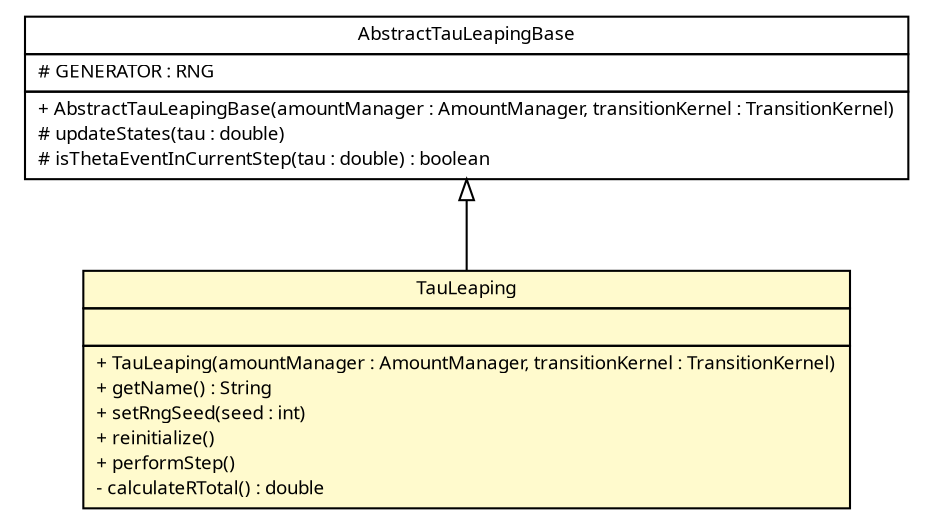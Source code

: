 #!/usr/local/bin/dot
#
# Class diagram 
# Generated by UMLGraph version R5_6 (http://www.umlgraph.org/)
#

digraph G {
	edge [fontname="Trebuchet MS",fontsize=10,labelfontname="Trebuchet MS",labelfontsize=10];
	node [fontname="Trebuchet MS",fontsize=10,shape=plaintext];
	nodesep=0.25;
	ranksep=0.5;
	// broadwick.stochastic.algorithms.TauLeaping
	c20098 [label=<<table title="broadwick.stochastic.algorithms.TauLeaping" border="0" cellborder="1" cellspacing="0" cellpadding="2" port="p" bgcolor="lemonChiffon" href="./TauLeaping.html">
		<tr><td><table border="0" cellspacing="0" cellpadding="1">
<tr><td align="center" balign="center"><font face="Trebuchet MS"> TauLeaping </font></td></tr>
		</table></td></tr>
		<tr><td><table border="0" cellspacing="0" cellpadding="1">
<tr><td align="left" balign="left">  </td></tr>
		</table></td></tr>
		<tr><td><table border="0" cellspacing="0" cellpadding="1">
<tr><td align="left" balign="left"> + TauLeaping(amountManager : AmountManager, transitionKernel : TransitionKernel) </td></tr>
<tr><td align="left" balign="left"> + getName() : String </td></tr>
<tr><td align="left" balign="left"> + setRngSeed(seed : int) </td></tr>
<tr><td align="left" balign="left"> + reinitialize() </td></tr>
<tr><td align="left" balign="left"> + performStep() </td></tr>
<tr><td align="left" balign="left"> - calculateRTotal() : double </td></tr>
		</table></td></tr>
		</table>>, URL="./TauLeaping.html", fontname="Trebuchet MS", fontcolor="black", fontsize=9.0];
	// broadwick.stochastic.algorithms.AbstractTauLeapingBase
	c20100 [label=<<table title="broadwick.stochastic.algorithms.AbstractTauLeapingBase" border="0" cellborder="1" cellspacing="0" cellpadding="2" port="p" href="./AbstractTauLeapingBase.html">
		<tr><td><table border="0" cellspacing="0" cellpadding="1">
<tr><td align="center" balign="center"><font face="Trebuchet MS"> AbstractTauLeapingBase </font></td></tr>
		</table></td></tr>
		<tr><td><table border="0" cellspacing="0" cellpadding="1">
<tr><td align="left" balign="left"> # GENERATOR : RNG </td></tr>
		</table></td></tr>
		<tr><td><table border="0" cellspacing="0" cellpadding="1">
<tr><td align="left" balign="left"> + AbstractTauLeapingBase(amountManager : AmountManager, transitionKernel : TransitionKernel) </td></tr>
<tr><td align="left" balign="left"> # updateStates(tau : double) </td></tr>
<tr><td align="left" balign="left"> # isThetaEventInCurrentStep(tau : double) : boolean </td></tr>
		</table></td></tr>
		</table>>, URL="./AbstractTauLeapingBase.html", fontname="Trebuchet MS", fontcolor="black", fontsize=9.0];
	//broadwick.stochastic.algorithms.TauLeaping extends broadwick.stochastic.algorithms.AbstractTauLeapingBase
	c20100:p -> c20098:p [dir=back,arrowtail=empty];
}

